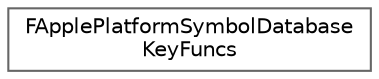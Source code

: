 digraph "Graphical Class Hierarchy"
{
 // INTERACTIVE_SVG=YES
 // LATEX_PDF_SIZE
  bgcolor="transparent";
  edge [fontname=Helvetica,fontsize=10,labelfontname=Helvetica,labelfontsize=10];
  node [fontname=Helvetica,fontsize=10,shape=box,height=0.2,width=0.4];
  rankdir="LR";
  Node0 [id="Node000000",label="FApplePlatformSymbolDatabase\lKeyFuncs",height=0.2,width=0.4,color="grey40", fillcolor="white", style="filled",URL="$db/d84/structFApplePlatformSymbolDatabaseKeyFuncs.html",tooltip="Apple symbol database hash."];
}
